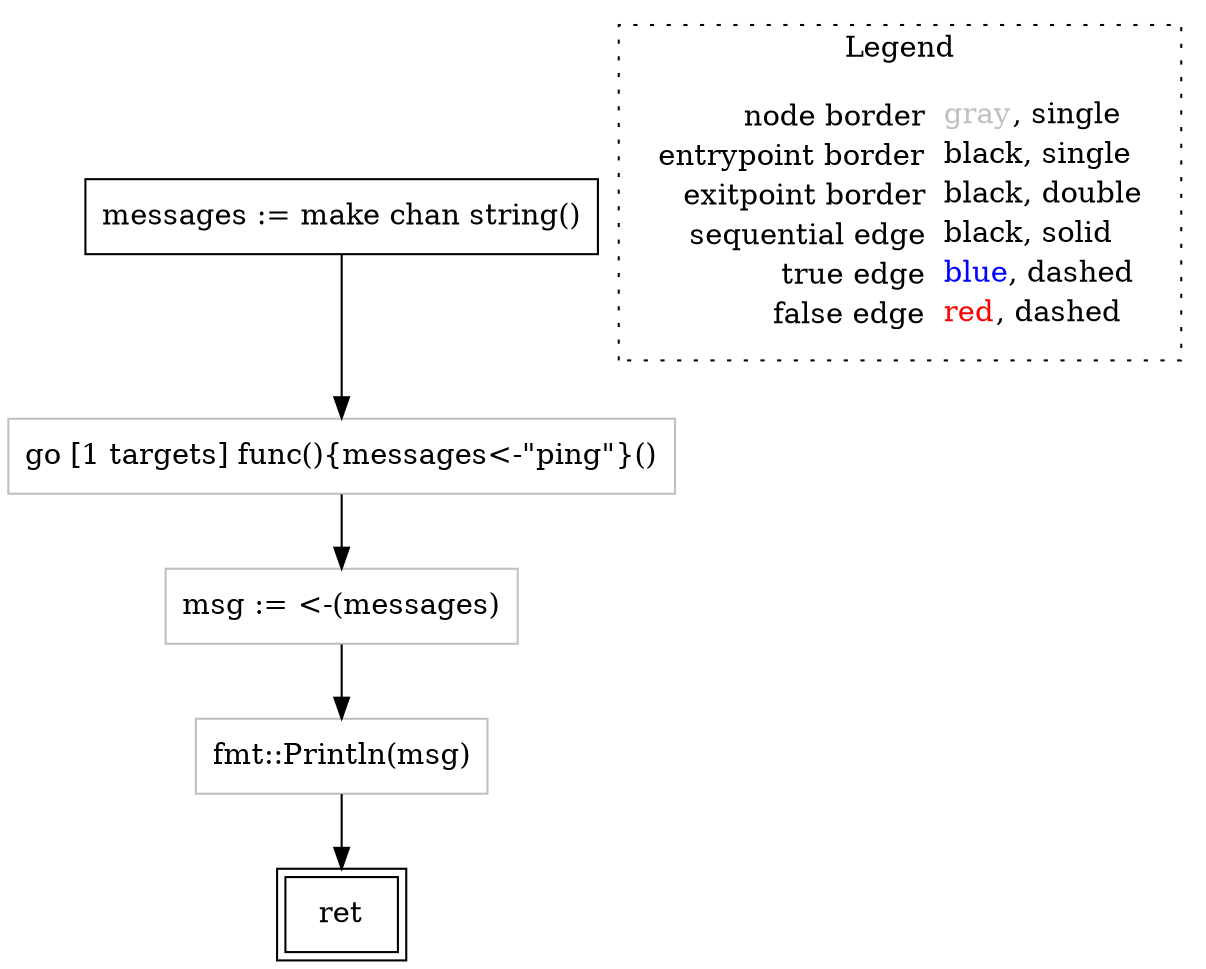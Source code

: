 digraph {
	"node0" [shape="rect",color="black",label=<messages := make chan string()>];
	"node1" [shape="rect",color="gray",label=<msg := &lt;-(messages)>];
	"node2" [shape="rect",color="black",peripheries="2",label=<ret>];
	"node3" [shape="rect",color="gray",label=<go [1 targets] func(){messages&lt;-&quot;ping&quot;}()>];
	"node4" [shape="rect",color="gray",label=<fmt::Println(msg)>];
	"node0" -> "node3" [color="black"];
	"node1" -> "node4" [color="black"];
	"node3" -> "node1" [color="black"];
	"node4" -> "node2" [color="black"];
subgraph cluster_legend {
	label="Legend";
	style=dotted;
	node [shape=plaintext];
	"legend" [label=<<table border="0" cellpadding="2" cellspacing="0" cellborder="0"><tr><td align="right">node border&nbsp;</td><td align="left"><font color="gray">gray</font>, single</td></tr><tr><td align="right">entrypoint border&nbsp;</td><td align="left"><font color="black">black</font>, single</td></tr><tr><td align="right">exitpoint border&nbsp;</td><td align="left"><font color="black">black</font>, double</td></tr><tr><td align="right">sequential edge&nbsp;</td><td align="left"><font color="black">black</font>, solid</td></tr><tr><td align="right">true edge&nbsp;</td><td align="left"><font color="blue">blue</font>, dashed</td></tr><tr><td align="right">false edge&nbsp;</td><td align="left"><font color="red">red</font>, dashed</td></tr></table>>];
}

}
